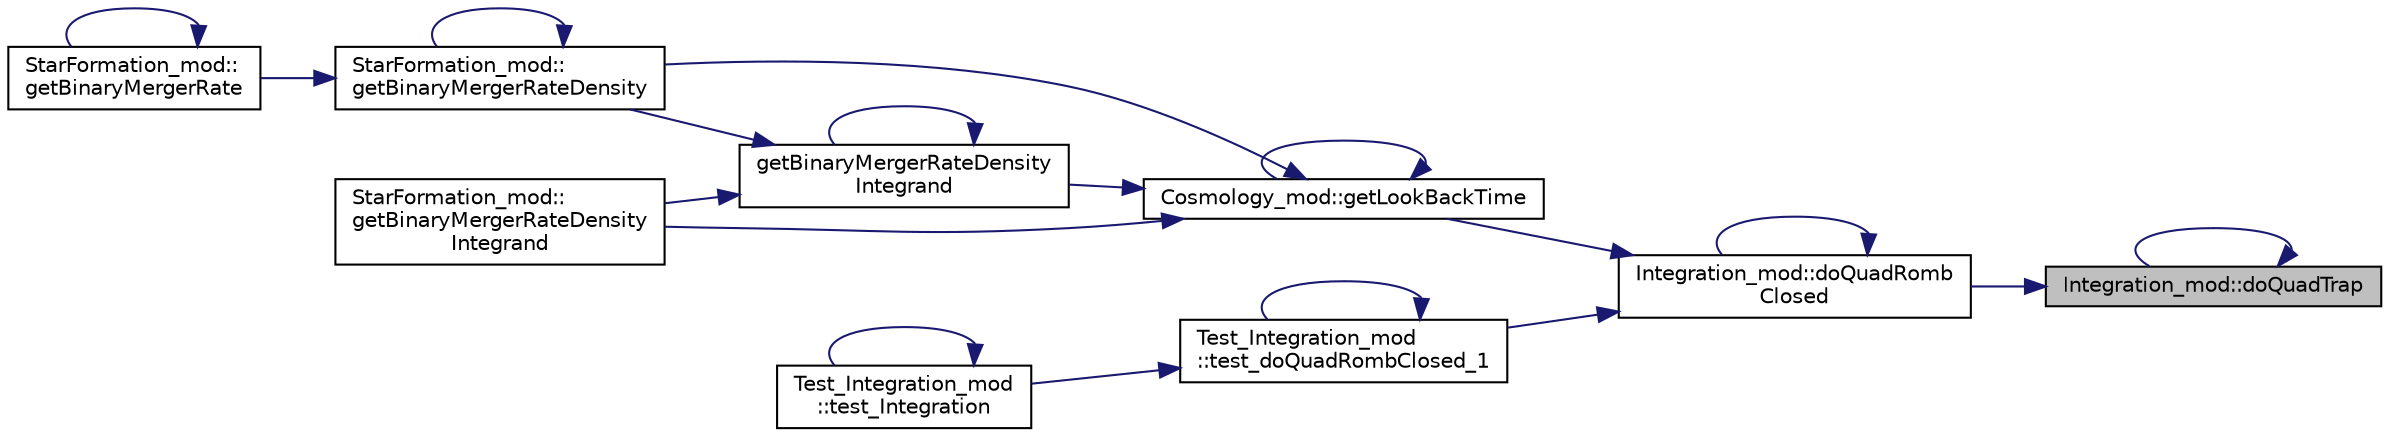 digraph "Integration_mod::doQuadTrap"
{
 // LATEX_PDF_SIZE
  edge [fontname="Helvetica",fontsize="10",labelfontname="Helvetica",labelfontsize="10"];
  node [fontname="Helvetica",fontsize="10",shape=record];
  rankdir="RL";
  Node1 [label="Integration_mod::doQuadTrap",height=0.2,width=0.4,color="black", fillcolor="grey75", style="filled", fontcolor="black",tooltip=" "];
  Node1 -> Node2 [dir="back",color="midnightblue",fontsize="10",style="solid",fontname="Helvetica"];
  Node2 [label="Integration_mod::doQuadRomb\lClosed",height=0.2,width=0.4,color="black", fillcolor="white", style="filled",URL="$namespaceIntegration__mod.html#af8fc3f43e7948c94594041ed0ce3b2a3",tooltip="Return the integral of function getFunc in the closed range [lowerLim,upperLim] using Adaptive Romber..."];
  Node2 -> Node2 [dir="back",color="midnightblue",fontsize="10",style="solid",fontname="Helvetica"];
  Node2 -> Node3 [dir="back",color="midnightblue",fontsize="10",style="solid",fontname="Helvetica"];
  Node3 [label="Cosmology_mod::getLookBackTime",height=0.2,width=0.4,color="black", fillcolor="white", style="filled",URL="$namespaceCosmology__mod.html#a95b89d72b71ac21b69dca5d4be7bf5f3",tooltip="Return the cosmological lookback time in GYrs at the given redshift for the assumed cosmological para..."];
  Node3 -> Node4 [dir="back",color="midnightblue",fontsize="10",style="solid",fontname="Helvetica"];
  Node4 [label="StarFormation_mod::\lgetBinaryMergerRateDensity",height=0.2,width=0.4,color="black", fillcolor="white", style="filled",URL="$namespaceStarFormation__mod.html#a05261e0606d7fc217cbea2b438513c7c",tooltip=" "];
  Node4 -> Node5 [dir="back",color="midnightblue",fontsize="10",style="solid",fontname="Helvetica"];
  Node5 [label="StarFormation_mod::\lgetBinaryMergerRate",height=0.2,width=0.4,color="black", fillcolor="white", style="filled",URL="$namespaceStarFormation__mod.html#a1178a8944618354940abf55f50c67bb8",tooltip=" "];
  Node5 -> Node5 [dir="back",color="midnightblue",fontsize="10",style="solid",fontname="Helvetica"];
  Node4 -> Node4 [dir="back",color="midnightblue",fontsize="10",style="solid",fontname="Helvetica"];
  Node3 -> Node6 [dir="back",color="midnightblue",fontsize="10",style="solid",fontname="Helvetica"];
  Node6 [label="getBinaryMergerRateDensity\lIntegrand",height=0.2,width=0.4,color="black", fillcolor="white", style="filled",URL="$StarFormation__mod_8f90.html#a0c6f37886fc254cf8b432892fecaf00c",tooltip=" "];
  Node6 -> Node4 [dir="back",color="midnightblue",fontsize="10",style="solid",fontname="Helvetica"];
  Node6 -> Node6 [dir="back",color="midnightblue",fontsize="10",style="solid",fontname="Helvetica"];
  Node6 -> Node7 [dir="back",color="midnightblue",fontsize="10",style="solid",fontname="Helvetica"];
  Node7 [label="StarFormation_mod::\lgetBinaryMergerRateDensity\lIntegrand",height=0.2,width=0.4,color="black", fillcolor="white", style="filled",URL="$namespaceStarFormation__mod.html#a87dbfdb342478de84963075bb9af9227",tooltip=" "];
  Node3 -> Node7 [dir="back",color="midnightblue",fontsize="10",style="solid",fontname="Helvetica"];
  Node3 -> Node3 [dir="back",color="midnightblue",fontsize="10",style="solid",fontname="Helvetica"];
  Node2 -> Node8 [dir="back",color="midnightblue",fontsize="10",style="solid",fontname="Helvetica"];
  Node8 [label="Test_Integration_mod\l::test_doQuadRombClosed_1",height=0.2,width=0.4,color="black", fillcolor="white", style="filled",URL="$namespaceTest__Integration__mod.html#a62d8bfc70075230dae509de3b475cc35",tooltip=" "];
  Node8 -> Node8 [dir="back",color="midnightblue",fontsize="10",style="solid",fontname="Helvetica"];
  Node8 -> Node9 [dir="back",color="midnightblue",fontsize="10",style="solid",fontname="Helvetica"];
  Node9 [label="Test_Integration_mod\l::test_Integration",height=0.2,width=0.4,color="black", fillcolor="white", style="filled",URL="$namespaceTest__Integration__mod.html#a8e33a4c60233939485aa1c567b01c14d",tooltip=" "];
  Node9 -> Node9 [dir="back",color="midnightblue",fontsize="10",style="solid",fontname="Helvetica"];
  Node1 -> Node1 [dir="back",color="midnightblue",fontsize="10",style="solid",fontname="Helvetica"];
}
